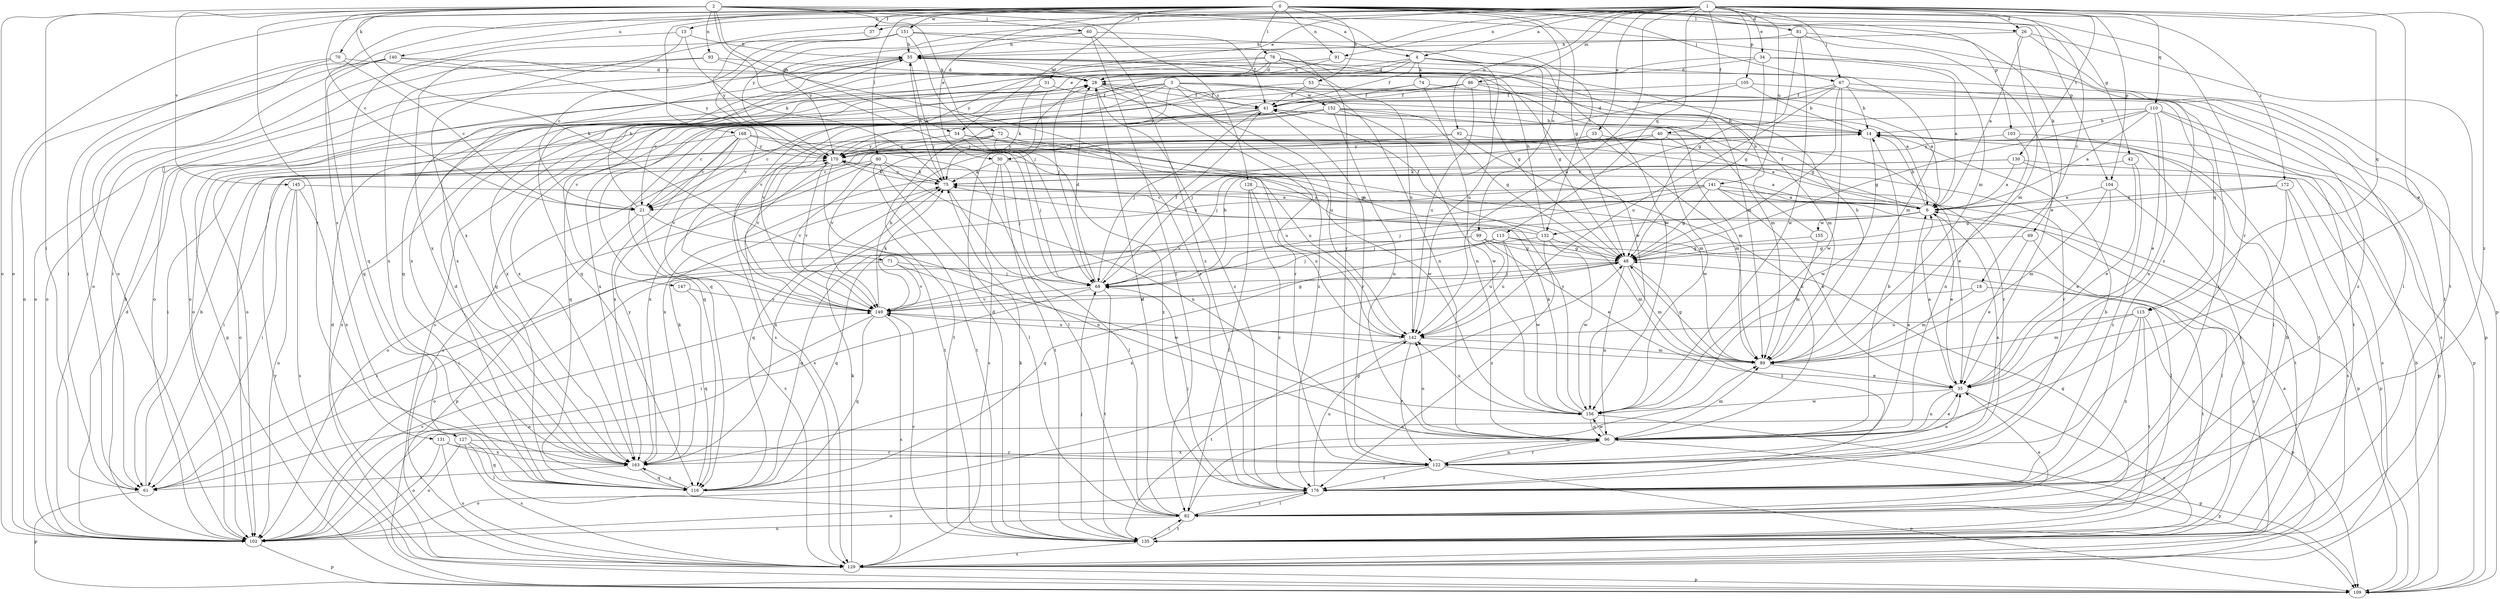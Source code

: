 strict digraph  {
0;
1;
2;
3;
4;
6;
13;
14;
18;
21;
26;
28;
30;
31;
33;
34;
35;
37;
40;
41;
42;
48;
53;
54;
55;
60;
61;
67;
68;
69;
70;
71;
72;
74;
75;
78;
80;
81;
82;
86;
89;
91;
92;
93;
96;
99;
102;
103;
104;
105;
109;
110;
113;
115;
116;
122;
127;
128;
129;
130;
131;
132;
135;
140;
141;
142;
145;
147;
149;
151;
152;
155;
156;
163;
168;
170;
172;
176;
0 -> 13  [label=b];
0 -> 26  [label=d];
0 -> 30  [label=e];
0 -> 37  [label=f];
0 -> 42  [label=g];
0 -> 48  [label=g];
0 -> 53  [label=h];
0 -> 54  [label=h];
0 -> 67  [label=j];
0 -> 69  [label=k];
0 -> 70  [label=k];
0 -> 78  [label=l];
0 -> 80  [label=l];
0 -> 81  [label=l];
0 -> 91  [label=n];
0 -> 99  [label=o];
0 -> 102  [label=o];
0 -> 103  [label=p];
0 -> 104  [label=p];
0 -> 122  [label=r];
0 -> 127  [label=s];
0 -> 140  [label=u];
0 -> 151  [label=w];
0 -> 168  [label=y];
0 -> 172  [label=z];
1 -> 4  [label=a];
1 -> 18  [label=c];
1 -> 26  [label=d];
1 -> 30  [label=e];
1 -> 31  [label=e];
1 -> 33  [label=e];
1 -> 34  [label=e];
1 -> 35  [label=e];
1 -> 37  [label=f];
1 -> 40  [label=f];
1 -> 67  [label=j];
1 -> 86  [label=m];
1 -> 91  [label=n];
1 -> 92  [label=n];
1 -> 102  [label=o];
1 -> 104  [label=p];
1 -> 105  [label=p];
1 -> 110  [label=q];
1 -> 113  [label=q];
1 -> 115  [label=q];
1 -> 130  [label=t];
1 -> 141  [label=u];
1 -> 142  [label=u];
1 -> 163  [label=x];
1 -> 170  [label=y];
1 -> 176  [label=z];
2 -> 4  [label=a];
2 -> 21  [label=c];
2 -> 54  [label=h];
2 -> 60  [label=i];
2 -> 61  [label=i];
2 -> 68  [label=j];
2 -> 71  [label=k];
2 -> 72  [label=k];
2 -> 89  [label=m];
2 -> 93  [label=n];
2 -> 102  [label=o];
2 -> 128  [label=s];
2 -> 131  [label=t];
2 -> 132  [label=t];
2 -> 145  [label=v];
3 -> 41  [label=f];
3 -> 96  [label=n];
3 -> 109  [label=p];
3 -> 115  [label=q];
3 -> 116  [label=q];
3 -> 129  [label=s];
3 -> 147  [label=v];
3 -> 152  [label=w];
3 -> 170  [label=y];
3 -> 176  [label=z];
4 -> 28  [label=d];
4 -> 41  [label=f];
4 -> 48  [label=g];
4 -> 74  [label=k];
4 -> 89  [label=m];
4 -> 116  [label=q];
4 -> 142  [label=u];
4 -> 149  [label=v];
6 -> 14  [label=b];
6 -> 35  [label=e];
6 -> 41  [label=f];
6 -> 68  [label=j];
6 -> 132  [label=t];
6 -> 155  [label=w];
13 -> 55  [label=h];
13 -> 75  [label=k];
13 -> 116  [label=q];
13 -> 163  [label=x];
14 -> 28  [label=d];
14 -> 61  [label=i];
14 -> 109  [label=p];
14 -> 135  [label=t];
14 -> 156  [label=w];
14 -> 170  [label=y];
18 -> 89  [label=m];
18 -> 135  [label=t];
18 -> 149  [label=v];
21 -> 55  [label=h];
21 -> 96  [label=n];
21 -> 109  [label=p];
21 -> 129  [label=s];
26 -> 6  [label=a];
26 -> 55  [label=h];
26 -> 89  [label=m];
26 -> 109  [label=p];
26 -> 135  [label=t];
28 -> 41  [label=f];
28 -> 122  [label=r];
28 -> 129  [label=s];
28 -> 142  [label=u];
28 -> 176  [label=z];
30 -> 6  [label=a];
30 -> 68  [label=j];
30 -> 75  [label=k];
30 -> 129  [label=s];
30 -> 135  [label=t];
31 -> 41  [label=f];
31 -> 75  [label=k];
31 -> 163  [label=x];
33 -> 21  [label=c];
33 -> 89  [label=m];
33 -> 122  [label=r];
33 -> 170  [label=y];
34 -> 6  [label=a];
34 -> 28  [label=d];
34 -> 48  [label=g];
34 -> 61  [label=i];
34 -> 135  [label=t];
35 -> 6  [label=a];
35 -> 96  [label=n];
35 -> 129  [label=s];
35 -> 156  [label=w];
37 -> 170  [label=y];
40 -> 6  [label=a];
40 -> 35  [label=e];
40 -> 68  [label=j];
40 -> 156  [label=w];
40 -> 163  [label=x];
40 -> 170  [label=y];
41 -> 14  [label=b];
41 -> 21  [label=c];
41 -> 68  [label=j];
41 -> 116  [label=q];
41 -> 122  [label=r];
42 -> 35  [label=e];
42 -> 75  [label=k];
42 -> 176  [label=z];
48 -> 68  [label=j];
48 -> 89  [label=m];
48 -> 96  [label=n];
48 -> 102  [label=o];
48 -> 163  [label=x];
48 -> 176  [label=z];
53 -> 41  [label=f];
53 -> 89  [label=m];
53 -> 163  [label=x];
54 -> 48  [label=g];
54 -> 68  [label=j];
54 -> 89  [label=m];
54 -> 149  [label=v];
54 -> 170  [label=y];
55 -> 28  [label=d];
55 -> 75  [label=k];
55 -> 102  [label=o];
55 -> 116  [label=q];
55 -> 156  [label=w];
55 -> 163  [label=x];
60 -> 41  [label=f];
60 -> 55  [label=h];
60 -> 82  [label=l];
60 -> 170  [label=y];
60 -> 176  [label=z];
61 -> 14  [label=b];
61 -> 109  [label=p];
67 -> 14  [label=b];
67 -> 41  [label=f];
67 -> 48  [label=g];
67 -> 109  [label=p];
67 -> 116  [label=q];
67 -> 142  [label=u];
67 -> 156  [label=w];
67 -> 176  [label=z];
68 -> 14  [label=b];
68 -> 28  [label=d];
68 -> 41  [label=f];
68 -> 61  [label=i];
68 -> 135  [label=t];
68 -> 149  [label=v];
69 -> 35  [label=e];
69 -> 48  [label=g];
69 -> 82  [label=l];
70 -> 21  [label=c];
70 -> 28  [label=d];
70 -> 61  [label=i];
70 -> 102  [label=o];
71 -> 61  [label=i];
71 -> 68  [label=j];
71 -> 149  [label=v];
71 -> 156  [label=w];
72 -> 129  [label=s];
72 -> 135  [label=t];
72 -> 142  [label=u];
72 -> 156  [label=w];
72 -> 170  [label=y];
72 -> 176  [label=z];
74 -> 6  [label=a];
74 -> 41  [label=f];
74 -> 96  [label=n];
74 -> 102  [label=o];
75 -> 6  [label=a];
75 -> 55  [label=h];
75 -> 82  [label=l];
75 -> 116  [label=q];
75 -> 170  [label=y];
78 -> 28  [label=d];
78 -> 48  [label=g];
78 -> 68  [label=j];
78 -> 89  [label=m];
78 -> 142  [label=u];
78 -> 163  [label=x];
78 -> 170  [label=y];
80 -> 61  [label=i];
80 -> 75  [label=k];
80 -> 82  [label=l];
80 -> 96  [label=n];
80 -> 102  [label=o];
80 -> 135  [label=t];
80 -> 149  [label=v];
81 -> 35  [label=e];
81 -> 48  [label=g];
81 -> 55  [label=h];
81 -> 156  [label=w];
81 -> 176  [label=z];
82 -> 28  [label=d];
82 -> 35  [label=e];
82 -> 48  [label=g];
82 -> 89  [label=m];
82 -> 102  [label=o];
82 -> 135  [label=t];
82 -> 176  [label=z];
86 -> 6  [label=a];
86 -> 21  [label=c];
86 -> 41  [label=f];
86 -> 89  [label=m];
86 -> 102  [label=o];
86 -> 142  [label=u];
89 -> 35  [label=e];
89 -> 48  [label=g];
89 -> 55  [label=h];
89 -> 149  [label=v];
91 -> 28  [label=d];
91 -> 82  [label=l];
91 -> 102  [label=o];
92 -> 96  [label=n];
92 -> 122  [label=r];
92 -> 149  [label=v];
92 -> 170  [label=y];
93 -> 28  [label=d];
93 -> 102  [label=o];
93 -> 163  [label=x];
93 -> 176  [label=z];
96 -> 6  [label=a];
96 -> 14  [label=b];
96 -> 35  [label=e];
96 -> 89  [label=m];
96 -> 109  [label=p];
96 -> 122  [label=r];
96 -> 142  [label=u];
96 -> 156  [label=w];
96 -> 163  [label=x];
99 -> 35  [label=e];
99 -> 48  [label=g];
99 -> 61  [label=i];
99 -> 82  [label=l];
99 -> 116  [label=q];
99 -> 142  [label=u];
102 -> 28  [label=d];
102 -> 55  [label=h];
102 -> 109  [label=p];
102 -> 149  [label=v];
103 -> 82  [label=l];
103 -> 96  [label=n];
103 -> 170  [label=y];
104 -> 6  [label=a];
104 -> 35  [label=e];
104 -> 89  [label=m];
104 -> 135  [label=t];
105 -> 14  [label=b];
105 -> 41  [label=f];
105 -> 149  [label=v];
105 -> 176  [label=z];
109 -> 14  [label=b];
109 -> 170  [label=y];
110 -> 6  [label=a];
110 -> 14  [label=b];
110 -> 35  [label=e];
110 -> 48  [label=g];
110 -> 68  [label=j];
110 -> 96  [label=n];
110 -> 129  [label=s];
110 -> 135  [label=t];
113 -> 48  [label=g];
113 -> 68  [label=j];
113 -> 116  [label=q];
113 -> 129  [label=s];
113 -> 142  [label=u];
113 -> 156  [label=w];
115 -> 89  [label=m];
115 -> 102  [label=o];
115 -> 109  [label=p];
115 -> 135  [label=t];
115 -> 142  [label=u];
115 -> 176  [label=z];
116 -> 28  [label=d];
116 -> 48  [label=g];
116 -> 163  [label=x];
122 -> 6  [label=a];
122 -> 35  [label=e];
122 -> 96  [label=n];
122 -> 102  [label=o];
122 -> 109  [label=p];
122 -> 176  [label=z];
127 -> 82  [label=l];
127 -> 102  [label=o];
127 -> 116  [label=q];
127 -> 122  [label=r];
127 -> 129  [label=s];
128 -> 6  [label=a];
128 -> 82  [label=l];
128 -> 142  [label=u];
128 -> 176  [label=z];
129 -> 6  [label=a];
129 -> 28  [label=d];
129 -> 75  [label=k];
129 -> 109  [label=p];
130 -> 6  [label=a];
130 -> 75  [label=k];
130 -> 109  [label=p];
130 -> 129  [label=s];
130 -> 163  [label=x];
131 -> 102  [label=o];
131 -> 122  [label=r];
131 -> 129  [label=s];
131 -> 163  [label=x];
132 -> 41  [label=f];
132 -> 55  [label=h];
132 -> 75  [label=k];
132 -> 89  [label=m];
132 -> 116  [label=q];
132 -> 156  [label=w];
132 -> 176  [label=z];
135 -> 14  [label=b];
135 -> 28  [label=d];
135 -> 68  [label=j];
135 -> 75  [label=k];
135 -> 82  [label=l];
135 -> 129  [label=s];
135 -> 149  [label=v];
140 -> 28  [label=d];
140 -> 61  [label=i];
140 -> 102  [label=o];
140 -> 116  [label=q];
140 -> 170  [label=y];
141 -> 6  [label=a];
141 -> 21  [label=c];
141 -> 35  [label=e];
141 -> 48  [label=g];
141 -> 68  [label=j];
141 -> 109  [label=p];
141 -> 135  [label=t];
141 -> 149  [label=v];
141 -> 163  [label=x];
142 -> 89  [label=m];
142 -> 122  [label=r];
142 -> 135  [label=t];
145 -> 6  [label=a];
145 -> 61  [label=i];
145 -> 102  [label=o];
145 -> 129  [label=s];
145 -> 163  [label=x];
147 -> 116  [label=q];
147 -> 149  [label=v];
149 -> 14  [label=b];
149 -> 48  [label=g];
149 -> 75  [label=k];
149 -> 102  [label=o];
149 -> 116  [label=q];
149 -> 129  [label=s];
149 -> 142  [label=u];
151 -> 21  [label=c];
151 -> 55  [label=h];
151 -> 68  [label=j];
151 -> 102  [label=o];
151 -> 122  [label=r];
151 -> 149  [label=v];
151 -> 156  [label=w];
152 -> 14  [label=b];
152 -> 21  [label=c];
152 -> 48  [label=g];
152 -> 89  [label=m];
152 -> 96  [label=n];
152 -> 116  [label=q];
152 -> 129  [label=s];
152 -> 156  [label=w];
152 -> 163  [label=x];
155 -> 48  [label=g];
155 -> 55  [label=h];
155 -> 89  [label=m];
156 -> 75  [label=k];
156 -> 96  [label=n];
156 -> 109  [label=p];
156 -> 142  [label=u];
156 -> 170  [label=y];
163 -> 61  [label=i];
163 -> 75  [label=k];
163 -> 116  [label=q];
163 -> 170  [label=y];
168 -> 21  [label=c];
168 -> 82  [label=l];
168 -> 102  [label=o];
168 -> 142  [label=u];
168 -> 149  [label=v];
168 -> 163  [label=x];
168 -> 170  [label=y];
170 -> 75  [label=k];
170 -> 129  [label=s];
170 -> 135  [label=t];
170 -> 149  [label=v];
172 -> 6  [label=a];
172 -> 48  [label=g];
172 -> 109  [label=p];
172 -> 129  [label=s];
172 -> 176  [label=z];
176 -> 14  [label=b];
176 -> 68  [label=j];
176 -> 82  [label=l];
176 -> 102  [label=o];
176 -> 142  [label=u];
}
